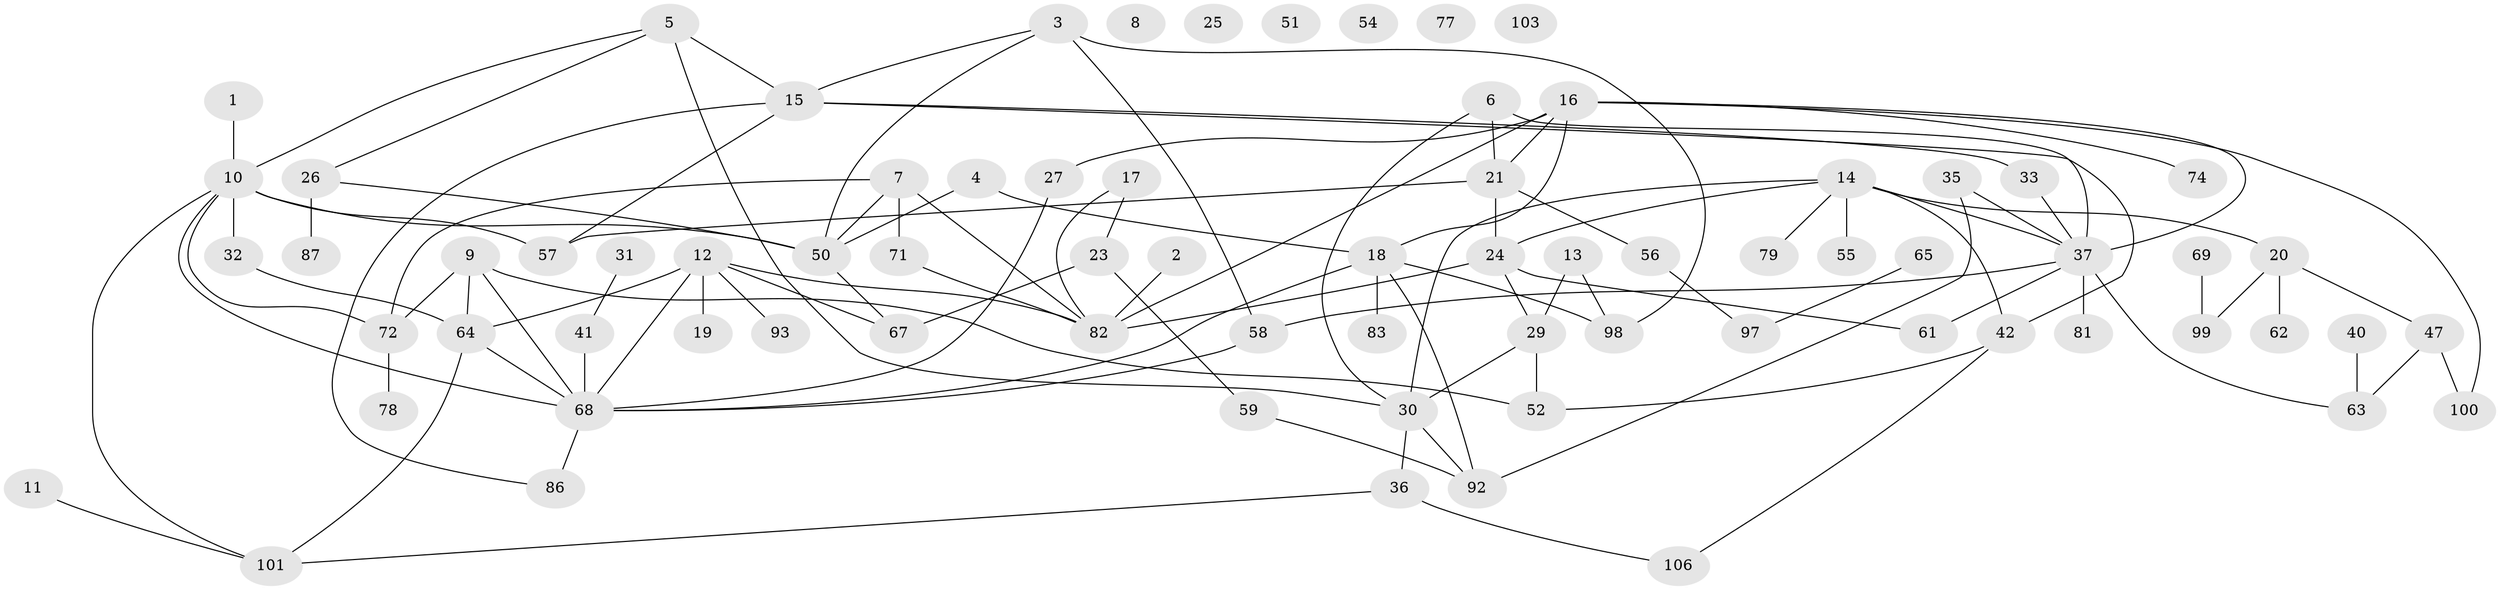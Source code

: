 // Generated by graph-tools (version 1.1) at 2025/23/03/03/25 07:23:26]
// undirected, 75 vertices, 108 edges
graph export_dot {
graph [start="1"]
  node [color=gray90,style=filled];
  1;
  2;
  3 [super="+95"];
  4;
  5 [super="+28"];
  6 [super="+34"];
  7 [super="+46"];
  8;
  9 [super="+43"];
  10 [super="+85"];
  11;
  12 [super="+38"];
  13 [super="+102"];
  14 [super="+22"];
  15 [super="+108"];
  16 [super="+107"];
  17;
  18 [super="+45"];
  19 [super="+44"];
  20 [super="+39"];
  21 [super="+88"];
  23 [super="+94"];
  24 [super="+73"];
  25;
  26;
  27;
  29 [super="+53"];
  30 [super="+70"];
  31;
  32 [super="+49"];
  33;
  35;
  36 [super="+60"];
  37 [super="+48"];
  40;
  41;
  42 [super="+96"];
  47 [super="+66"];
  50 [super="+76"];
  51;
  52;
  54;
  55;
  56;
  57 [super="+91"];
  58 [super="+110"];
  59;
  61 [super="+84"];
  62;
  63;
  64;
  65;
  67 [super="+75"];
  68 [super="+80"];
  69;
  71;
  72 [super="+90"];
  74;
  77;
  78;
  79;
  81;
  82 [super="+89"];
  83;
  86;
  87;
  92 [super="+105"];
  93;
  97;
  98 [super="+109"];
  99;
  100;
  101 [super="+104"];
  103;
  106;
  1 -- 10;
  2 -- 82;
  3 -- 98;
  3 -- 50;
  3 -- 15;
  3 -- 58;
  4 -- 18;
  4 -- 50;
  5 -- 26;
  5 -- 10;
  5 -- 15;
  5 -- 30;
  6 -- 30;
  6 -- 21;
  6 -- 37;
  7 -- 71;
  7 -- 72;
  7 -- 82;
  7 -- 50;
  9 -- 52;
  9 -- 64;
  9 -- 72;
  9 -- 68;
  10 -- 50;
  10 -- 57;
  10 -- 68;
  10 -- 72;
  10 -- 101;
  10 -- 32;
  11 -- 101;
  12 -- 64;
  12 -- 67;
  12 -- 68;
  12 -- 82;
  12 -- 93;
  12 -- 19;
  13 -- 29;
  13 -- 98;
  14 -- 42;
  14 -- 55;
  14 -- 79;
  14 -- 20;
  14 -- 37;
  14 -- 24;
  14 -- 30;
  15 -- 86;
  15 -- 33;
  15 -- 57;
  15 -- 42;
  16 -- 21;
  16 -- 27;
  16 -- 37;
  16 -- 74;
  16 -- 82;
  16 -- 18;
  16 -- 100;
  17 -- 82;
  17 -- 23;
  18 -- 92;
  18 -- 83;
  18 -- 68;
  18 -- 98;
  20 -- 99;
  20 -- 62;
  20 -- 47;
  21 -- 24;
  21 -- 57;
  21 -- 56;
  23 -- 67;
  23 -- 59;
  24 -- 82;
  24 -- 61;
  24 -- 29;
  26 -- 87;
  26 -- 50;
  27 -- 68;
  29 -- 52;
  29 -- 30;
  30 -- 36;
  30 -- 92;
  31 -- 41;
  32 -- 64;
  33 -- 37;
  35 -- 92;
  35 -- 37;
  36 -- 106;
  36 -- 101;
  37 -- 81;
  37 -- 61;
  37 -- 63;
  37 -- 58;
  40 -- 63;
  41 -- 68;
  42 -- 106;
  42 -- 52;
  47 -- 63;
  47 -- 100;
  50 -- 67;
  56 -- 97;
  58 -- 68;
  59 -- 92;
  64 -- 68;
  64 -- 101;
  65 -- 97;
  68 -- 86;
  69 -- 99;
  71 -- 82;
  72 -- 78;
}
